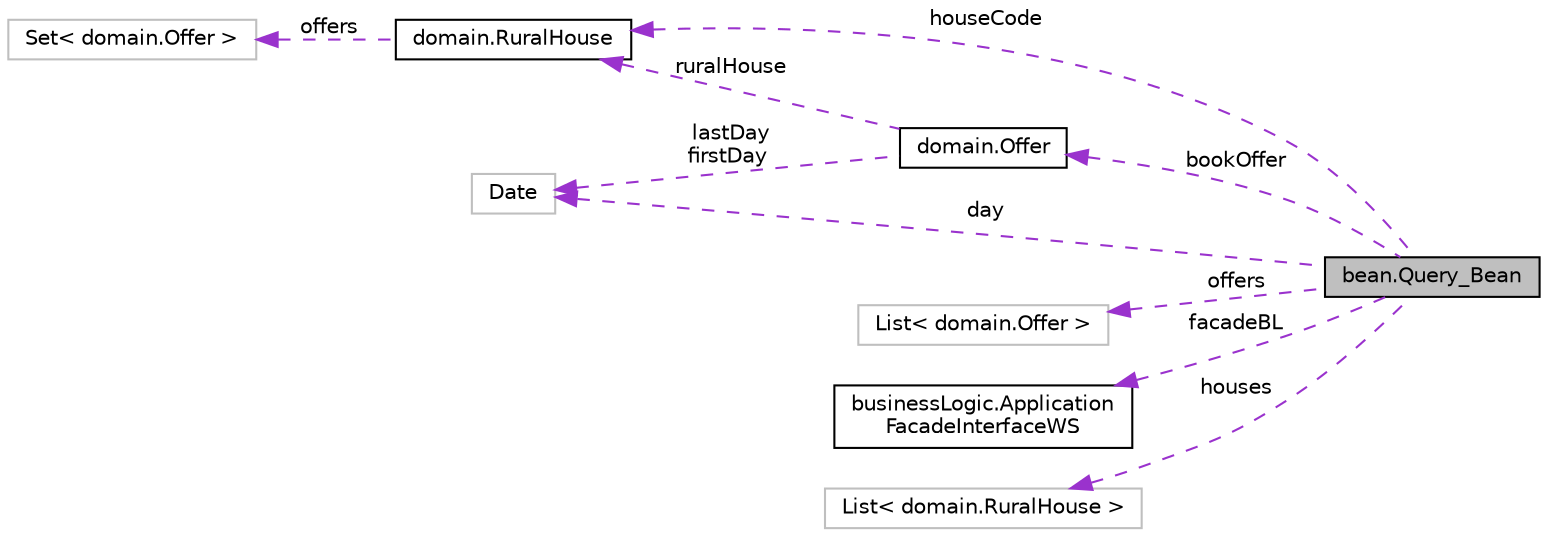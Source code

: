 digraph "bean.Query_Bean"
{
 // LATEX_PDF_SIZE
  edge [fontname="Helvetica",fontsize="10",labelfontname="Helvetica",labelfontsize="10"];
  node [fontname="Helvetica",fontsize="10",shape=record];
  rankdir="LR";
  Node1 [label="bean.Query_Bean",height=0.2,width=0.4,color="black", fillcolor="grey75", style="filled", fontcolor="black",tooltip=" "];
  Node2 -> Node1 [dir="back",color="darkorchid3",fontsize="10",style="dashed",label=" bookOffer" ,fontname="Helvetica"];
  Node2 [label="domain.Offer",height=0.2,width=0.4,color="black", fillcolor="white", style="filled",URL="$classdomain_1_1Offer.html",tooltip=" "];
  Node3 -> Node2 [dir="back",color="darkorchid3",fontsize="10",style="dashed",label=" ruralHouse" ,fontname="Helvetica"];
  Node3 [label="domain.RuralHouse",height=0.2,width=0.4,color="black", fillcolor="white", style="filled",URL="$classdomain_1_1RuralHouse.html",tooltip=" "];
  Node4 -> Node3 [dir="back",color="darkorchid3",fontsize="10",style="dashed",label=" offers" ,fontname="Helvetica"];
  Node4 [label="Set\< domain.Offer \>",height=0.2,width=0.4,color="grey75", fillcolor="white", style="filled",tooltip=" "];
  Node5 -> Node2 [dir="back",color="darkorchid3",fontsize="10",style="dashed",label=" lastDay\nfirstDay" ,fontname="Helvetica"];
  Node5 [label="Date",height=0.2,width=0.4,color="grey75", fillcolor="white", style="filled",tooltip=" "];
  Node3 -> Node1 [dir="back",color="darkorchid3",fontsize="10",style="dashed",label=" houseCode" ,fontname="Helvetica"];
  Node6 -> Node1 [dir="back",color="darkorchid3",fontsize="10",style="dashed",label=" offers" ,fontname="Helvetica"];
  Node6 [label="List\< domain.Offer \>",height=0.2,width=0.4,color="grey75", fillcolor="white", style="filled",tooltip=" "];
  Node7 -> Node1 [dir="back",color="darkorchid3",fontsize="10",style="dashed",label=" facadeBL" ,fontname="Helvetica"];
  Node7 [label="businessLogic.Application\lFacadeInterfaceWS",height=0.2,width=0.4,color="black", fillcolor="white", style="filled",URL="$interfacebusinessLogic_1_1ApplicationFacadeInterfaceWS.html",tooltip=" "];
  Node8 -> Node1 [dir="back",color="darkorchid3",fontsize="10",style="dashed",label=" houses" ,fontname="Helvetica"];
  Node8 [label="List\< domain.RuralHouse \>",height=0.2,width=0.4,color="grey75", fillcolor="white", style="filled",tooltip=" "];
  Node5 -> Node1 [dir="back",color="darkorchid3",fontsize="10",style="dashed",label=" day" ,fontname="Helvetica"];
}
